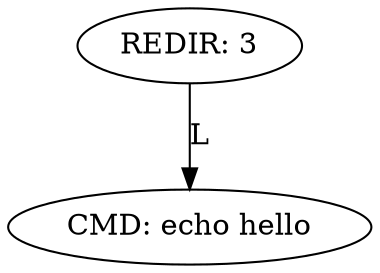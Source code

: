 digraph AST {
"0x58de69d14270" [label="REDIR: 3"];
"0x58de69d14270" -> "0x58de69d141e0" [label="L"];
"0x58de69d141e0" [label="CMD: echo hello"];
}
